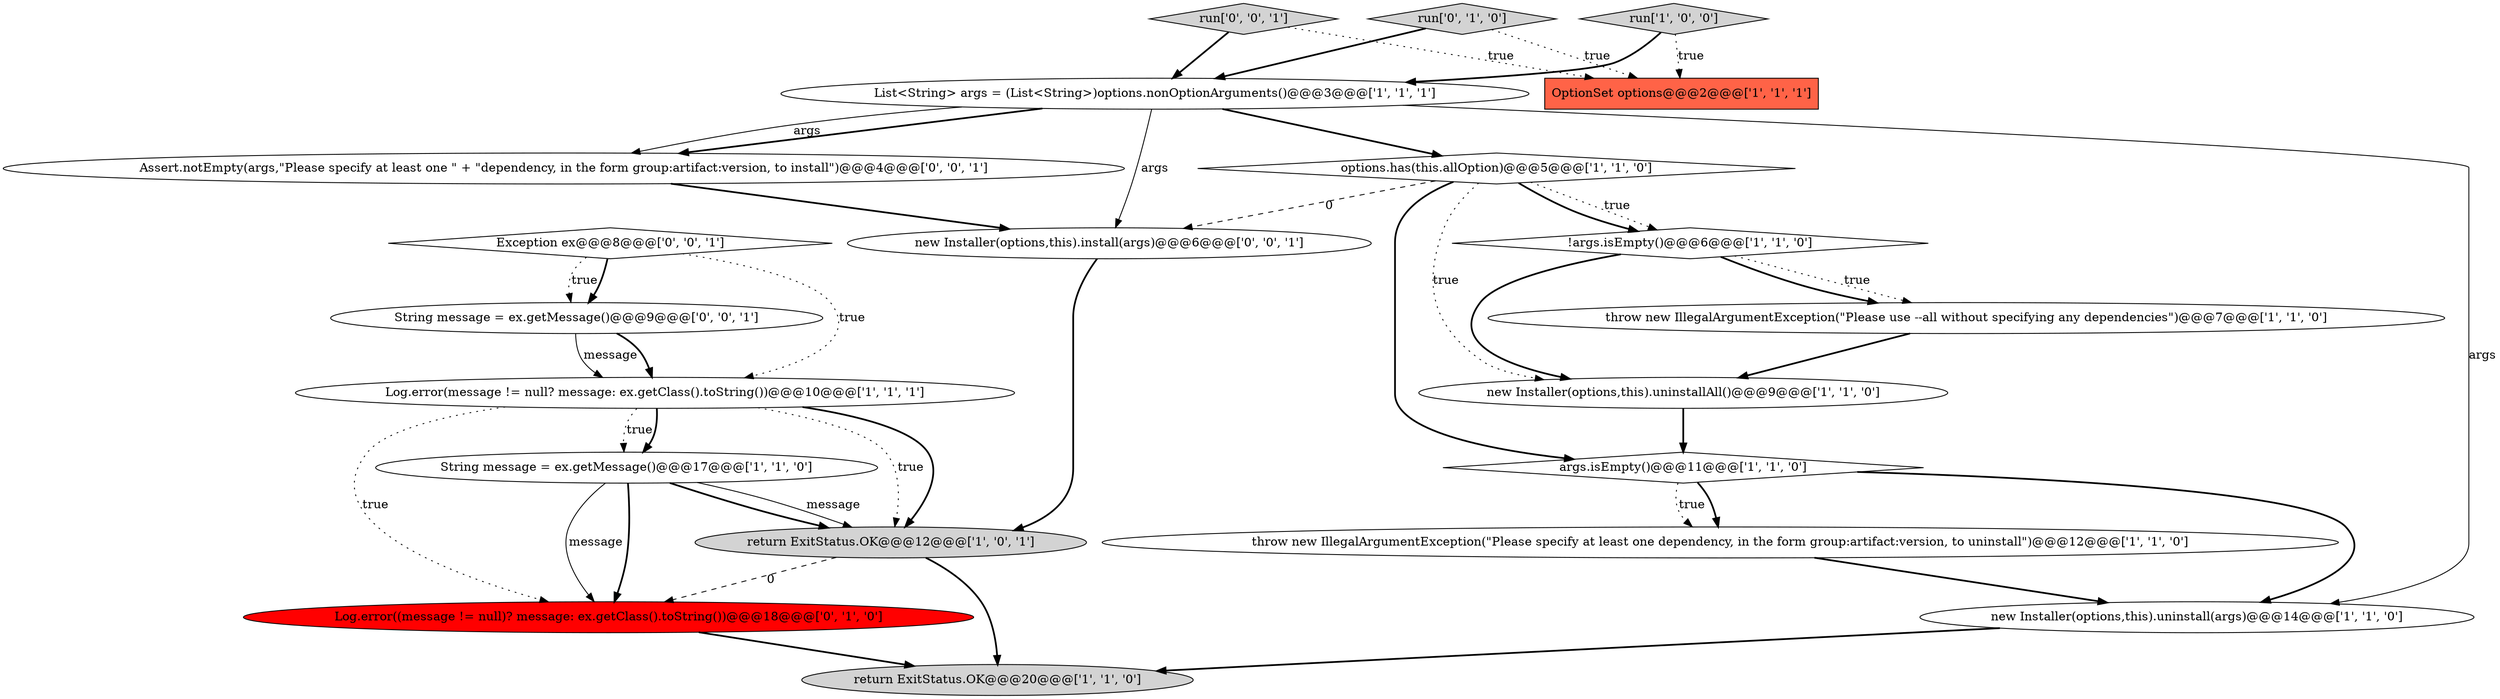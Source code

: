 digraph {
18 [style = filled, label = "run['0', '0', '1']", fillcolor = lightgray, shape = diamond image = "AAA0AAABBB3BBB"];
20 [style = filled, label = "Assert.notEmpty(args,\"Please specify at least one \" + \"dependency, in the form group:artifact:version, to install\")@@@4@@@['0', '0', '1']", fillcolor = white, shape = ellipse image = "AAA0AAABBB3BBB"];
0 [style = filled, label = "args.isEmpty()@@@11@@@['1', '1', '0']", fillcolor = white, shape = diamond image = "AAA0AAABBB1BBB"];
15 [style = filled, label = "Log.error((message != null)? message: ex.getClass().toString())@@@18@@@['0', '1', '0']", fillcolor = red, shape = ellipse image = "AAA1AAABBB2BBB"];
9 [style = filled, label = "String message = ex.getMessage()@@@17@@@['1', '1', '0']", fillcolor = white, shape = ellipse image = "AAA0AAABBB1BBB"];
4 [style = filled, label = "!args.isEmpty()@@@6@@@['1', '1', '0']", fillcolor = white, shape = diamond image = "AAA0AAABBB1BBB"];
13 [style = filled, label = "return ExitStatus.OK@@@20@@@['1', '1', '0']", fillcolor = lightgray, shape = ellipse image = "AAA0AAABBB1BBB"];
6 [style = filled, label = "List<String> args = (List<String>)options.nonOptionArguments()@@@3@@@['1', '1', '1']", fillcolor = white, shape = ellipse image = "AAA0AAABBB1BBB"];
7 [style = filled, label = "run['1', '0', '0']", fillcolor = lightgray, shape = diamond image = "AAA0AAABBB1BBB"];
10 [style = filled, label = "Log.error(message != null? message: ex.getClass().toString())@@@10@@@['1', '1', '1']", fillcolor = white, shape = ellipse image = "AAA0AAABBB1BBB"];
5 [style = filled, label = "return ExitStatus.OK@@@12@@@['1', '0', '1']", fillcolor = lightgray, shape = ellipse image = "AAA0AAABBB1BBB"];
16 [style = filled, label = "Exception ex@@@8@@@['0', '0', '1']", fillcolor = white, shape = diamond image = "AAA0AAABBB3BBB"];
19 [style = filled, label = "String message = ex.getMessage()@@@9@@@['0', '0', '1']", fillcolor = white, shape = ellipse image = "AAA0AAABBB3BBB"];
8 [style = filled, label = "new Installer(options,this).uninstall(args)@@@14@@@['1', '1', '0']", fillcolor = white, shape = ellipse image = "AAA0AAABBB1BBB"];
1 [style = filled, label = "throw new IllegalArgumentException(\"Please use --all without specifying any dependencies\")@@@7@@@['1', '1', '0']", fillcolor = white, shape = ellipse image = "AAA0AAABBB1BBB"];
3 [style = filled, label = "throw new IllegalArgumentException(\"Please specify at least one dependency, in the form group:artifact:version, to uninstall\")@@@12@@@['1', '1', '0']", fillcolor = white, shape = ellipse image = "AAA0AAABBB1BBB"];
17 [style = filled, label = "new Installer(options,this).install(args)@@@6@@@['0', '0', '1']", fillcolor = white, shape = ellipse image = "AAA0AAABBB3BBB"];
12 [style = filled, label = "OptionSet options@@@2@@@['1', '1', '1']", fillcolor = tomato, shape = box image = "AAA0AAABBB1BBB"];
14 [style = filled, label = "run['0', '1', '0']", fillcolor = lightgray, shape = diamond image = "AAA0AAABBB2BBB"];
11 [style = filled, label = "options.has(this.allOption)@@@5@@@['1', '1', '0']", fillcolor = white, shape = diamond image = "AAA0AAABBB1BBB"];
2 [style = filled, label = "new Installer(options,this).uninstallAll()@@@9@@@['1', '1', '0']", fillcolor = white, shape = ellipse image = "AAA0AAABBB1BBB"];
0->3 [style = bold, label=""];
16->19 [style = dotted, label="true"];
17->5 [style = bold, label=""];
15->13 [style = bold, label=""];
20->17 [style = bold, label=""];
14->12 [style = dotted, label="true"];
19->10 [style = solid, label="message"];
4->1 [style = dotted, label="true"];
11->4 [style = bold, label=""];
19->10 [style = bold, label=""];
6->8 [style = solid, label="args"];
4->2 [style = bold, label=""];
11->4 [style = dotted, label="true"];
11->17 [style = dashed, label="0"];
16->19 [style = bold, label=""];
10->9 [style = dotted, label="true"];
10->5 [style = dotted, label="true"];
16->10 [style = dotted, label="true"];
7->12 [style = dotted, label="true"];
10->15 [style = dotted, label="true"];
6->20 [style = bold, label=""];
6->20 [style = solid, label="args"];
11->0 [style = bold, label=""];
2->0 [style = bold, label=""];
11->2 [style = dotted, label="true"];
18->12 [style = dotted, label="true"];
10->5 [style = bold, label=""];
9->5 [style = solid, label="message"];
18->6 [style = bold, label=""];
9->15 [style = bold, label=""];
3->8 [style = bold, label=""];
6->11 [style = bold, label=""];
5->13 [style = bold, label=""];
7->6 [style = bold, label=""];
0->8 [style = bold, label=""];
9->5 [style = bold, label=""];
6->17 [style = solid, label="args"];
4->1 [style = bold, label=""];
1->2 [style = bold, label=""];
10->9 [style = bold, label=""];
0->3 [style = dotted, label="true"];
5->15 [style = dashed, label="0"];
9->15 [style = solid, label="message"];
14->6 [style = bold, label=""];
8->13 [style = bold, label=""];
}
